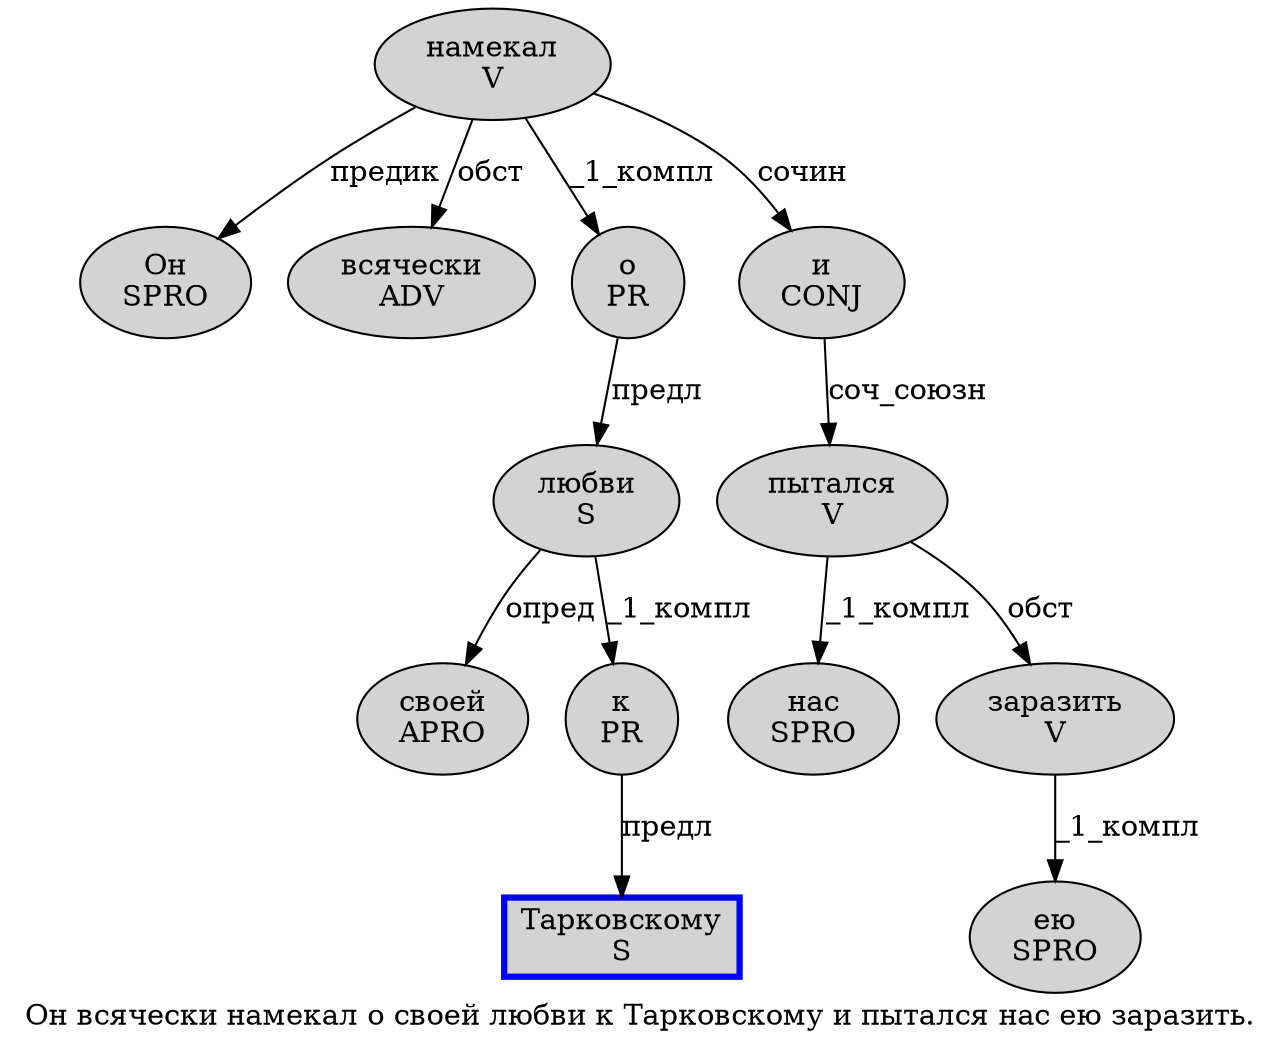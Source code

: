 digraph SENTENCE_2236 {
	graph [label="Он всячески намекал о своей любви к Тарковскому и пытался нас ею заразить."]
	node [style=filled]
		0 [label="Он
SPRO" color="" fillcolor=lightgray penwidth=1 shape=ellipse]
		1 [label="всячески
ADV" color="" fillcolor=lightgray penwidth=1 shape=ellipse]
		2 [label="намекал
V" color="" fillcolor=lightgray penwidth=1 shape=ellipse]
		3 [label="о
PR" color="" fillcolor=lightgray penwidth=1 shape=ellipse]
		4 [label="своей
APRO" color="" fillcolor=lightgray penwidth=1 shape=ellipse]
		5 [label="любви
S" color="" fillcolor=lightgray penwidth=1 shape=ellipse]
		6 [label="к
PR" color="" fillcolor=lightgray penwidth=1 shape=ellipse]
		7 [label="Тарковскому
S" color=blue fillcolor=lightgray penwidth=3 shape=box]
		8 [label="и
CONJ" color="" fillcolor=lightgray penwidth=1 shape=ellipse]
		9 [label="пытался
V" color="" fillcolor=lightgray penwidth=1 shape=ellipse]
		10 [label="нас
SPRO" color="" fillcolor=lightgray penwidth=1 shape=ellipse]
		11 [label="ею
SPRO" color="" fillcolor=lightgray penwidth=1 shape=ellipse]
		12 [label="заразить
V" color="" fillcolor=lightgray penwidth=1 shape=ellipse]
			9 -> 10 [label="_1_компл"]
			9 -> 12 [label="обст"]
			8 -> 9 [label="соч_союзн"]
			5 -> 4 [label="опред"]
			5 -> 6 [label="_1_компл"]
			12 -> 11 [label="_1_компл"]
			2 -> 0 [label="предик"]
			2 -> 1 [label="обст"]
			2 -> 3 [label="_1_компл"]
			2 -> 8 [label="сочин"]
			3 -> 5 [label="предл"]
			6 -> 7 [label="предл"]
}